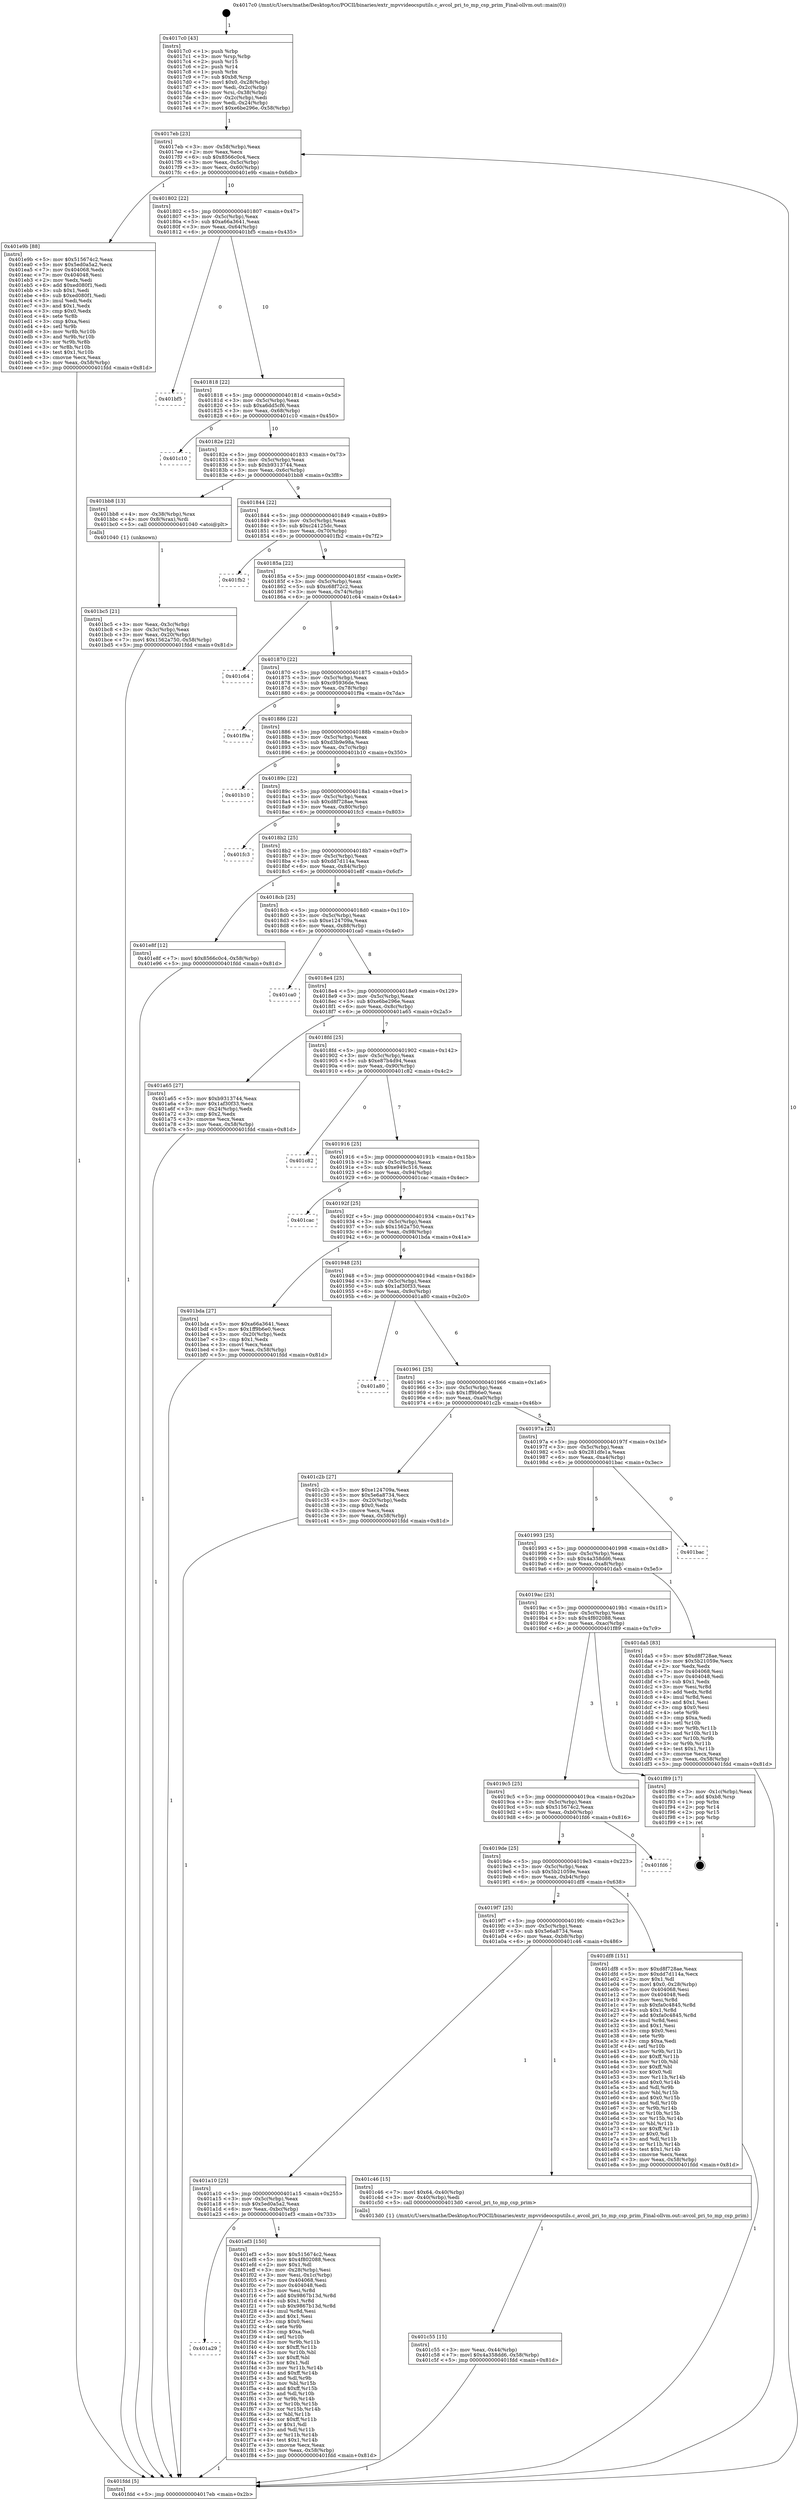 digraph "0x4017c0" {
  label = "0x4017c0 (/mnt/c/Users/mathe/Desktop/tcc/POCII/binaries/extr_mpvvideocsputils.c_avcol_pri_to_mp_csp_prim_Final-ollvm.out::main(0))"
  labelloc = "t"
  node[shape=record]

  Entry [label="",width=0.3,height=0.3,shape=circle,fillcolor=black,style=filled]
  "0x4017eb" [label="{
     0x4017eb [23]\l
     | [instrs]\l
     &nbsp;&nbsp;0x4017eb \<+3\>: mov -0x58(%rbp),%eax\l
     &nbsp;&nbsp;0x4017ee \<+2\>: mov %eax,%ecx\l
     &nbsp;&nbsp;0x4017f0 \<+6\>: sub $0x8566c0c4,%ecx\l
     &nbsp;&nbsp;0x4017f6 \<+3\>: mov %eax,-0x5c(%rbp)\l
     &nbsp;&nbsp;0x4017f9 \<+3\>: mov %ecx,-0x60(%rbp)\l
     &nbsp;&nbsp;0x4017fc \<+6\>: je 0000000000401e9b \<main+0x6db\>\l
  }"]
  "0x401e9b" [label="{
     0x401e9b [88]\l
     | [instrs]\l
     &nbsp;&nbsp;0x401e9b \<+5\>: mov $0x515674c2,%eax\l
     &nbsp;&nbsp;0x401ea0 \<+5\>: mov $0x5ed0a5a2,%ecx\l
     &nbsp;&nbsp;0x401ea5 \<+7\>: mov 0x404068,%edx\l
     &nbsp;&nbsp;0x401eac \<+7\>: mov 0x404048,%esi\l
     &nbsp;&nbsp;0x401eb3 \<+2\>: mov %edx,%edi\l
     &nbsp;&nbsp;0x401eb5 \<+6\>: add $0xed080f1,%edi\l
     &nbsp;&nbsp;0x401ebb \<+3\>: sub $0x1,%edi\l
     &nbsp;&nbsp;0x401ebe \<+6\>: sub $0xed080f1,%edi\l
     &nbsp;&nbsp;0x401ec4 \<+3\>: imul %edi,%edx\l
     &nbsp;&nbsp;0x401ec7 \<+3\>: and $0x1,%edx\l
     &nbsp;&nbsp;0x401eca \<+3\>: cmp $0x0,%edx\l
     &nbsp;&nbsp;0x401ecd \<+4\>: sete %r8b\l
     &nbsp;&nbsp;0x401ed1 \<+3\>: cmp $0xa,%esi\l
     &nbsp;&nbsp;0x401ed4 \<+4\>: setl %r9b\l
     &nbsp;&nbsp;0x401ed8 \<+3\>: mov %r8b,%r10b\l
     &nbsp;&nbsp;0x401edb \<+3\>: and %r9b,%r10b\l
     &nbsp;&nbsp;0x401ede \<+3\>: xor %r9b,%r8b\l
     &nbsp;&nbsp;0x401ee1 \<+3\>: or %r8b,%r10b\l
     &nbsp;&nbsp;0x401ee4 \<+4\>: test $0x1,%r10b\l
     &nbsp;&nbsp;0x401ee8 \<+3\>: cmovne %ecx,%eax\l
     &nbsp;&nbsp;0x401eeb \<+3\>: mov %eax,-0x58(%rbp)\l
     &nbsp;&nbsp;0x401eee \<+5\>: jmp 0000000000401fdd \<main+0x81d\>\l
  }"]
  "0x401802" [label="{
     0x401802 [22]\l
     | [instrs]\l
     &nbsp;&nbsp;0x401802 \<+5\>: jmp 0000000000401807 \<main+0x47\>\l
     &nbsp;&nbsp;0x401807 \<+3\>: mov -0x5c(%rbp),%eax\l
     &nbsp;&nbsp;0x40180a \<+5\>: sub $0xa66a3641,%eax\l
     &nbsp;&nbsp;0x40180f \<+3\>: mov %eax,-0x64(%rbp)\l
     &nbsp;&nbsp;0x401812 \<+6\>: je 0000000000401bf5 \<main+0x435\>\l
  }"]
  Exit [label="",width=0.3,height=0.3,shape=circle,fillcolor=black,style=filled,peripheries=2]
  "0x401bf5" [label="{
     0x401bf5\l
  }", style=dashed]
  "0x401818" [label="{
     0x401818 [22]\l
     | [instrs]\l
     &nbsp;&nbsp;0x401818 \<+5\>: jmp 000000000040181d \<main+0x5d\>\l
     &nbsp;&nbsp;0x40181d \<+3\>: mov -0x5c(%rbp),%eax\l
     &nbsp;&nbsp;0x401820 \<+5\>: sub $0xa6dd5cf6,%eax\l
     &nbsp;&nbsp;0x401825 \<+3\>: mov %eax,-0x68(%rbp)\l
     &nbsp;&nbsp;0x401828 \<+6\>: je 0000000000401c10 \<main+0x450\>\l
  }"]
  "0x401a29" [label="{
     0x401a29\l
  }", style=dashed]
  "0x401c10" [label="{
     0x401c10\l
  }", style=dashed]
  "0x40182e" [label="{
     0x40182e [22]\l
     | [instrs]\l
     &nbsp;&nbsp;0x40182e \<+5\>: jmp 0000000000401833 \<main+0x73\>\l
     &nbsp;&nbsp;0x401833 \<+3\>: mov -0x5c(%rbp),%eax\l
     &nbsp;&nbsp;0x401836 \<+5\>: sub $0xb9313744,%eax\l
     &nbsp;&nbsp;0x40183b \<+3\>: mov %eax,-0x6c(%rbp)\l
     &nbsp;&nbsp;0x40183e \<+6\>: je 0000000000401bb8 \<main+0x3f8\>\l
  }"]
  "0x401ef3" [label="{
     0x401ef3 [150]\l
     | [instrs]\l
     &nbsp;&nbsp;0x401ef3 \<+5\>: mov $0x515674c2,%eax\l
     &nbsp;&nbsp;0x401ef8 \<+5\>: mov $0x4f802088,%ecx\l
     &nbsp;&nbsp;0x401efd \<+2\>: mov $0x1,%dl\l
     &nbsp;&nbsp;0x401eff \<+3\>: mov -0x28(%rbp),%esi\l
     &nbsp;&nbsp;0x401f02 \<+3\>: mov %esi,-0x1c(%rbp)\l
     &nbsp;&nbsp;0x401f05 \<+7\>: mov 0x404068,%esi\l
     &nbsp;&nbsp;0x401f0c \<+7\>: mov 0x404048,%edi\l
     &nbsp;&nbsp;0x401f13 \<+3\>: mov %esi,%r8d\l
     &nbsp;&nbsp;0x401f16 \<+7\>: add $0x9867b13d,%r8d\l
     &nbsp;&nbsp;0x401f1d \<+4\>: sub $0x1,%r8d\l
     &nbsp;&nbsp;0x401f21 \<+7\>: sub $0x9867b13d,%r8d\l
     &nbsp;&nbsp;0x401f28 \<+4\>: imul %r8d,%esi\l
     &nbsp;&nbsp;0x401f2c \<+3\>: and $0x1,%esi\l
     &nbsp;&nbsp;0x401f2f \<+3\>: cmp $0x0,%esi\l
     &nbsp;&nbsp;0x401f32 \<+4\>: sete %r9b\l
     &nbsp;&nbsp;0x401f36 \<+3\>: cmp $0xa,%edi\l
     &nbsp;&nbsp;0x401f39 \<+4\>: setl %r10b\l
     &nbsp;&nbsp;0x401f3d \<+3\>: mov %r9b,%r11b\l
     &nbsp;&nbsp;0x401f40 \<+4\>: xor $0xff,%r11b\l
     &nbsp;&nbsp;0x401f44 \<+3\>: mov %r10b,%bl\l
     &nbsp;&nbsp;0x401f47 \<+3\>: xor $0xff,%bl\l
     &nbsp;&nbsp;0x401f4a \<+3\>: xor $0x1,%dl\l
     &nbsp;&nbsp;0x401f4d \<+3\>: mov %r11b,%r14b\l
     &nbsp;&nbsp;0x401f50 \<+4\>: and $0xff,%r14b\l
     &nbsp;&nbsp;0x401f54 \<+3\>: and %dl,%r9b\l
     &nbsp;&nbsp;0x401f57 \<+3\>: mov %bl,%r15b\l
     &nbsp;&nbsp;0x401f5a \<+4\>: and $0xff,%r15b\l
     &nbsp;&nbsp;0x401f5e \<+3\>: and %dl,%r10b\l
     &nbsp;&nbsp;0x401f61 \<+3\>: or %r9b,%r14b\l
     &nbsp;&nbsp;0x401f64 \<+3\>: or %r10b,%r15b\l
     &nbsp;&nbsp;0x401f67 \<+3\>: xor %r15b,%r14b\l
     &nbsp;&nbsp;0x401f6a \<+3\>: or %bl,%r11b\l
     &nbsp;&nbsp;0x401f6d \<+4\>: xor $0xff,%r11b\l
     &nbsp;&nbsp;0x401f71 \<+3\>: or $0x1,%dl\l
     &nbsp;&nbsp;0x401f74 \<+3\>: and %dl,%r11b\l
     &nbsp;&nbsp;0x401f77 \<+3\>: or %r11b,%r14b\l
     &nbsp;&nbsp;0x401f7a \<+4\>: test $0x1,%r14b\l
     &nbsp;&nbsp;0x401f7e \<+3\>: cmovne %ecx,%eax\l
     &nbsp;&nbsp;0x401f81 \<+3\>: mov %eax,-0x58(%rbp)\l
     &nbsp;&nbsp;0x401f84 \<+5\>: jmp 0000000000401fdd \<main+0x81d\>\l
  }"]
  "0x401bb8" [label="{
     0x401bb8 [13]\l
     | [instrs]\l
     &nbsp;&nbsp;0x401bb8 \<+4\>: mov -0x38(%rbp),%rax\l
     &nbsp;&nbsp;0x401bbc \<+4\>: mov 0x8(%rax),%rdi\l
     &nbsp;&nbsp;0x401bc0 \<+5\>: call 0000000000401040 \<atoi@plt\>\l
     | [calls]\l
     &nbsp;&nbsp;0x401040 \{1\} (unknown)\l
  }"]
  "0x401844" [label="{
     0x401844 [22]\l
     | [instrs]\l
     &nbsp;&nbsp;0x401844 \<+5\>: jmp 0000000000401849 \<main+0x89\>\l
     &nbsp;&nbsp;0x401849 \<+3\>: mov -0x5c(%rbp),%eax\l
     &nbsp;&nbsp;0x40184c \<+5\>: sub $0xc24125dc,%eax\l
     &nbsp;&nbsp;0x401851 \<+3\>: mov %eax,-0x70(%rbp)\l
     &nbsp;&nbsp;0x401854 \<+6\>: je 0000000000401fb2 \<main+0x7f2\>\l
  }"]
  "0x401c55" [label="{
     0x401c55 [15]\l
     | [instrs]\l
     &nbsp;&nbsp;0x401c55 \<+3\>: mov %eax,-0x44(%rbp)\l
     &nbsp;&nbsp;0x401c58 \<+7\>: movl $0x4a358dd6,-0x58(%rbp)\l
     &nbsp;&nbsp;0x401c5f \<+5\>: jmp 0000000000401fdd \<main+0x81d\>\l
  }"]
  "0x401fb2" [label="{
     0x401fb2\l
  }", style=dashed]
  "0x40185a" [label="{
     0x40185a [22]\l
     | [instrs]\l
     &nbsp;&nbsp;0x40185a \<+5\>: jmp 000000000040185f \<main+0x9f\>\l
     &nbsp;&nbsp;0x40185f \<+3\>: mov -0x5c(%rbp),%eax\l
     &nbsp;&nbsp;0x401862 \<+5\>: sub $0xc68f72c2,%eax\l
     &nbsp;&nbsp;0x401867 \<+3\>: mov %eax,-0x74(%rbp)\l
     &nbsp;&nbsp;0x40186a \<+6\>: je 0000000000401c64 \<main+0x4a4\>\l
  }"]
  "0x401a10" [label="{
     0x401a10 [25]\l
     | [instrs]\l
     &nbsp;&nbsp;0x401a10 \<+5\>: jmp 0000000000401a15 \<main+0x255\>\l
     &nbsp;&nbsp;0x401a15 \<+3\>: mov -0x5c(%rbp),%eax\l
     &nbsp;&nbsp;0x401a18 \<+5\>: sub $0x5ed0a5a2,%eax\l
     &nbsp;&nbsp;0x401a1d \<+6\>: mov %eax,-0xbc(%rbp)\l
     &nbsp;&nbsp;0x401a23 \<+6\>: je 0000000000401ef3 \<main+0x733\>\l
  }"]
  "0x401c64" [label="{
     0x401c64\l
  }", style=dashed]
  "0x401870" [label="{
     0x401870 [22]\l
     | [instrs]\l
     &nbsp;&nbsp;0x401870 \<+5\>: jmp 0000000000401875 \<main+0xb5\>\l
     &nbsp;&nbsp;0x401875 \<+3\>: mov -0x5c(%rbp),%eax\l
     &nbsp;&nbsp;0x401878 \<+5\>: sub $0xc95936de,%eax\l
     &nbsp;&nbsp;0x40187d \<+3\>: mov %eax,-0x78(%rbp)\l
     &nbsp;&nbsp;0x401880 \<+6\>: je 0000000000401f9a \<main+0x7da\>\l
  }"]
  "0x401c46" [label="{
     0x401c46 [15]\l
     | [instrs]\l
     &nbsp;&nbsp;0x401c46 \<+7\>: movl $0x64,-0x40(%rbp)\l
     &nbsp;&nbsp;0x401c4d \<+3\>: mov -0x40(%rbp),%edi\l
     &nbsp;&nbsp;0x401c50 \<+5\>: call 00000000004013d0 \<avcol_pri_to_mp_csp_prim\>\l
     | [calls]\l
     &nbsp;&nbsp;0x4013d0 \{1\} (/mnt/c/Users/mathe/Desktop/tcc/POCII/binaries/extr_mpvvideocsputils.c_avcol_pri_to_mp_csp_prim_Final-ollvm.out::avcol_pri_to_mp_csp_prim)\l
  }"]
  "0x401f9a" [label="{
     0x401f9a\l
  }", style=dashed]
  "0x401886" [label="{
     0x401886 [22]\l
     | [instrs]\l
     &nbsp;&nbsp;0x401886 \<+5\>: jmp 000000000040188b \<main+0xcb\>\l
     &nbsp;&nbsp;0x40188b \<+3\>: mov -0x5c(%rbp),%eax\l
     &nbsp;&nbsp;0x40188e \<+5\>: sub $0xd3b9e98a,%eax\l
     &nbsp;&nbsp;0x401893 \<+3\>: mov %eax,-0x7c(%rbp)\l
     &nbsp;&nbsp;0x401896 \<+6\>: je 0000000000401b10 \<main+0x350\>\l
  }"]
  "0x4019f7" [label="{
     0x4019f7 [25]\l
     | [instrs]\l
     &nbsp;&nbsp;0x4019f7 \<+5\>: jmp 00000000004019fc \<main+0x23c\>\l
     &nbsp;&nbsp;0x4019fc \<+3\>: mov -0x5c(%rbp),%eax\l
     &nbsp;&nbsp;0x4019ff \<+5\>: sub $0x5e6a8734,%eax\l
     &nbsp;&nbsp;0x401a04 \<+6\>: mov %eax,-0xb8(%rbp)\l
     &nbsp;&nbsp;0x401a0a \<+6\>: je 0000000000401c46 \<main+0x486\>\l
  }"]
  "0x401b10" [label="{
     0x401b10\l
  }", style=dashed]
  "0x40189c" [label="{
     0x40189c [22]\l
     | [instrs]\l
     &nbsp;&nbsp;0x40189c \<+5\>: jmp 00000000004018a1 \<main+0xe1\>\l
     &nbsp;&nbsp;0x4018a1 \<+3\>: mov -0x5c(%rbp),%eax\l
     &nbsp;&nbsp;0x4018a4 \<+5\>: sub $0xd8f728ae,%eax\l
     &nbsp;&nbsp;0x4018a9 \<+3\>: mov %eax,-0x80(%rbp)\l
     &nbsp;&nbsp;0x4018ac \<+6\>: je 0000000000401fc3 \<main+0x803\>\l
  }"]
  "0x401df8" [label="{
     0x401df8 [151]\l
     | [instrs]\l
     &nbsp;&nbsp;0x401df8 \<+5\>: mov $0xd8f728ae,%eax\l
     &nbsp;&nbsp;0x401dfd \<+5\>: mov $0xdd7d114a,%ecx\l
     &nbsp;&nbsp;0x401e02 \<+2\>: mov $0x1,%dl\l
     &nbsp;&nbsp;0x401e04 \<+7\>: movl $0x0,-0x28(%rbp)\l
     &nbsp;&nbsp;0x401e0b \<+7\>: mov 0x404068,%esi\l
     &nbsp;&nbsp;0x401e12 \<+7\>: mov 0x404048,%edi\l
     &nbsp;&nbsp;0x401e19 \<+3\>: mov %esi,%r8d\l
     &nbsp;&nbsp;0x401e1c \<+7\>: sub $0xfa0c4845,%r8d\l
     &nbsp;&nbsp;0x401e23 \<+4\>: sub $0x1,%r8d\l
     &nbsp;&nbsp;0x401e27 \<+7\>: add $0xfa0c4845,%r8d\l
     &nbsp;&nbsp;0x401e2e \<+4\>: imul %r8d,%esi\l
     &nbsp;&nbsp;0x401e32 \<+3\>: and $0x1,%esi\l
     &nbsp;&nbsp;0x401e35 \<+3\>: cmp $0x0,%esi\l
     &nbsp;&nbsp;0x401e38 \<+4\>: sete %r9b\l
     &nbsp;&nbsp;0x401e3c \<+3\>: cmp $0xa,%edi\l
     &nbsp;&nbsp;0x401e3f \<+4\>: setl %r10b\l
     &nbsp;&nbsp;0x401e43 \<+3\>: mov %r9b,%r11b\l
     &nbsp;&nbsp;0x401e46 \<+4\>: xor $0xff,%r11b\l
     &nbsp;&nbsp;0x401e4a \<+3\>: mov %r10b,%bl\l
     &nbsp;&nbsp;0x401e4d \<+3\>: xor $0xff,%bl\l
     &nbsp;&nbsp;0x401e50 \<+3\>: xor $0x0,%dl\l
     &nbsp;&nbsp;0x401e53 \<+3\>: mov %r11b,%r14b\l
     &nbsp;&nbsp;0x401e56 \<+4\>: and $0x0,%r14b\l
     &nbsp;&nbsp;0x401e5a \<+3\>: and %dl,%r9b\l
     &nbsp;&nbsp;0x401e5d \<+3\>: mov %bl,%r15b\l
     &nbsp;&nbsp;0x401e60 \<+4\>: and $0x0,%r15b\l
     &nbsp;&nbsp;0x401e64 \<+3\>: and %dl,%r10b\l
     &nbsp;&nbsp;0x401e67 \<+3\>: or %r9b,%r14b\l
     &nbsp;&nbsp;0x401e6a \<+3\>: or %r10b,%r15b\l
     &nbsp;&nbsp;0x401e6d \<+3\>: xor %r15b,%r14b\l
     &nbsp;&nbsp;0x401e70 \<+3\>: or %bl,%r11b\l
     &nbsp;&nbsp;0x401e73 \<+4\>: xor $0xff,%r11b\l
     &nbsp;&nbsp;0x401e77 \<+3\>: or $0x0,%dl\l
     &nbsp;&nbsp;0x401e7a \<+3\>: and %dl,%r11b\l
     &nbsp;&nbsp;0x401e7d \<+3\>: or %r11b,%r14b\l
     &nbsp;&nbsp;0x401e80 \<+4\>: test $0x1,%r14b\l
     &nbsp;&nbsp;0x401e84 \<+3\>: cmovne %ecx,%eax\l
     &nbsp;&nbsp;0x401e87 \<+3\>: mov %eax,-0x58(%rbp)\l
     &nbsp;&nbsp;0x401e8a \<+5\>: jmp 0000000000401fdd \<main+0x81d\>\l
  }"]
  "0x401fc3" [label="{
     0x401fc3\l
  }", style=dashed]
  "0x4018b2" [label="{
     0x4018b2 [25]\l
     | [instrs]\l
     &nbsp;&nbsp;0x4018b2 \<+5\>: jmp 00000000004018b7 \<main+0xf7\>\l
     &nbsp;&nbsp;0x4018b7 \<+3\>: mov -0x5c(%rbp),%eax\l
     &nbsp;&nbsp;0x4018ba \<+5\>: sub $0xdd7d114a,%eax\l
     &nbsp;&nbsp;0x4018bf \<+6\>: mov %eax,-0x84(%rbp)\l
     &nbsp;&nbsp;0x4018c5 \<+6\>: je 0000000000401e8f \<main+0x6cf\>\l
  }"]
  "0x4019de" [label="{
     0x4019de [25]\l
     | [instrs]\l
     &nbsp;&nbsp;0x4019de \<+5\>: jmp 00000000004019e3 \<main+0x223\>\l
     &nbsp;&nbsp;0x4019e3 \<+3\>: mov -0x5c(%rbp),%eax\l
     &nbsp;&nbsp;0x4019e6 \<+5\>: sub $0x5b21059e,%eax\l
     &nbsp;&nbsp;0x4019eb \<+6\>: mov %eax,-0xb4(%rbp)\l
     &nbsp;&nbsp;0x4019f1 \<+6\>: je 0000000000401df8 \<main+0x638\>\l
  }"]
  "0x401e8f" [label="{
     0x401e8f [12]\l
     | [instrs]\l
     &nbsp;&nbsp;0x401e8f \<+7\>: movl $0x8566c0c4,-0x58(%rbp)\l
     &nbsp;&nbsp;0x401e96 \<+5\>: jmp 0000000000401fdd \<main+0x81d\>\l
  }"]
  "0x4018cb" [label="{
     0x4018cb [25]\l
     | [instrs]\l
     &nbsp;&nbsp;0x4018cb \<+5\>: jmp 00000000004018d0 \<main+0x110\>\l
     &nbsp;&nbsp;0x4018d0 \<+3\>: mov -0x5c(%rbp),%eax\l
     &nbsp;&nbsp;0x4018d3 \<+5\>: sub $0xe124709a,%eax\l
     &nbsp;&nbsp;0x4018d8 \<+6\>: mov %eax,-0x88(%rbp)\l
     &nbsp;&nbsp;0x4018de \<+6\>: je 0000000000401ca0 \<main+0x4e0\>\l
  }"]
  "0x401fd6" [label="{
     0x401fd6\l
  }", style=dashed]
  "0x401ca0" [label="{
     0x401ca0\l
  }", style=dashed]
  "0x4018e4" [label="{
     0x4018e4 [25]\l
     | [instrs]\l
     &nbsp;&nbsp;0x4018e4 \<+5\>: jmp 00000000004018e9 \<main+0x129\>\l
     &nbsp;&nbsp;0x4018e9 \<+3\>: mov -0x5c(%rbp),%eax\l
     &nbsp;&nbsp;0x4018ec \<+5\>: sub $0xe6be296e,%eax\l
     &nbsp;&nbsp;0x4018f1 \<+6\>: mov %eax,-0x8c(%rbp)\l
     &nbsp;&nbsp;0x4018f7 \<+6\>: je 0000000000401a65 \<main+0x2a5\>\l
  }"]
  "0x4019c5" [label="{
     0x4019c5 [25]\l
     | [instrs]\l
     &nbsp;&nbsp;0x4019c5 \<+5\>: jmp 00000000004019ca \<main+0x20a\>\l
     &nbsp;&nbsp;0x4019ca \<+3\>: mov -0x5c(%rbp),%eax\l
     &nbsp;&nbsp;0x4019cd \<+5\>: sub $0x515674c2,%eax\l
     &nbsp;&nbsp;0x4019d2 \<+6\>: mov %eax,-0xb0(%rbp)\l
     &nbsp;&nbsp;0x4019d8 \<+6\>: je 0000000000401fd6 \<main+0x816\>\l
  }"]
  "0x401a65" [label="{
     0x401a65 [27]\l
     | [instrs]\l
     &nbsp;&nbsp;0x401a65 \<+5\>: mov $0xb9313744,%eax\l
     &nbsp;&nbsp;0x401a6a \<+5\>: mov $0x1af30f33,%ecx\l
     &nbsp;&nbsp;0x401a6f \<+3\>: mov -0x24(%rbp),%edx\l
     &nbsp;&nbsp;0x401a72 \<+3\>: cmp $0x2,%edx\l
     &nbsp;&nbsp;0x401a75 \<+3\>: cmovne %ecx,%eax\l
     &nbsp;&nbsp;0x401a78 \<+3\>: mov %eax,-0x58(%rbp)\l
     &nbsp;&nbsp;0x401a7b \<+5\>: jmp 0000000000401fdd \<main+0x81d\>\l
  }"]
  "0x4018fd" [label="{
     0x4018fd [25]\l
     | [instrs]\l
     &nbsp;&nbsp;0x4018fd \<+5\>: jmp 0000000000401902 \<main+0x142\>\l
     &nbsp;&nbsp;0x401902 \<+3\>: mov -0x5c(%rbp),%eax\l
     &nbsp;&nbsp;0x401905 \<+5\>: sub $0xe87b4d94,%eax\l
     &nbsp;&nbsp;0x40190a \<+6\>: mov %eax,-0x90(%rbp)\l
     &nbsp;&nbsp;0x401910 \<+6\>: je 0000000000401c82 \<main+0x4c2\>\l
  }"]
  "0x401fdd" [label="{
     0x401fdd [5]\l
     | [instrs]\l
     &nbsp;&nbsp;0x401fdd \<+5\>: jmp 00000000004017eb \<main+0x2b\>\l
  }"]
  "0x4017c0" [label="{
     0x4017c0 [43]\l
     | [instrs]\l
     &nbsp;&nbsp;0x4017c0 \<+1\>: push %rbp\l
     &nbsp;&nbsp;0x4017c1 \<+3\>: mov %rsp,%rbp\l
     &nbsp;&nbsp;0x4017c4 \<+2\>: push %r15\l
     &nbsp;&nbsp;0x4017c6 \<+2\>: push %r14\l
     &nbsp;&nbsp;0x4017c8 \<+1\>: push %rbx\l
     &nbsp;&nbsp;0x4017c9 \<+7\>: sub $0xb8,%rsp\l
     &nbsp;&nbsp;0x4017d0 \<+7\>: movl $0x0,-0x28(%rbp)\l
     &nbsp;&nbsp;0x4017d7 \<+3\>: mov %edi,-0x2c(%rbp)\l
     &nbsp;&nbsp;0x4017da \<+4\>: mov %rsi,-0x38(%rbp)\l
     &nbsp;&nbsp;0x4017de \<+3\>: mov -0x2c(%rbp),%edi\l
     &nbsp;&nbsp;0x4017e1 \<+3\>: mov %edi,-0x24(%rbp)\l
     &nbsp;&nbsp;0x4017e4 \<+7\>: movl $0xe6be296e,-0x58(%rbp)\l
  }"]
  "0x401bc5" [label="{
     0x401bc5 [21]\l
     | [instrs]\l
     &nbsp;&nbsp;0x401bc5 \<+3\>: mov %eax,-0x3c(%rbp)\l
     &nbsp;&nbsp;0x401bc8 \<+3\>: mov -0x3c(%rbp),%eax\l
     &nbsp;&nbsp;0x401bcb \<+3\>: mov %eax,-0x20(%rbp)\l
     &nbsp;&nbsp;0x401bce \<+7\>: movl $0x1562a750,-0x58(%rbp)\l
     &nbsp;&nbsp;0x401bd5 \<+5\>: jmp 0000000000401fdd \<main+0x81d\>\l
  }"]
  "0x401f89" [label="{
     0x401f89 [17]\l
     | [instrs]\l
     &nbsp;&nbsp;0x401f89 \<+3\>: mov -0x1c(%rbp),%eax\l
     &nbsp;&nbsp;0x401f8c \<+7\>: add $0xb8,%rsp\l
     &nbsp;&nbsp;0x401f93 \<+1\>: pop %rbx\l
     &nbsp;&nbsp;0x401f94 \<+2\>: pop %r14\l
     &nbsp;&nbsp;0x401f96 \<+2\>: pop %r15\l
     &nbsp;&nbsp;0x401f98 \<+1\>: pop %rbp\l
     &nbsp;&nbsp;0x401f99 \<+1\>: ret\l
  }"]
  "0x401c82" [label="{
     0x401c82\l
  }", style=dashed]
  "0x401916" [label="{
     0x401916 [25]\l
     | [instrs]\l
     &nbsp;&nbsp;0x401916 \<+5\>: jmp 000000000040191b \<main+0x15b\>\l
     &nbsp;&nbsp;0x40191b \<+3\>: mov -0x5c(%rbp),%eax\l
     &nbsp;&nbsp;0x40191e \<+5\>: sub $0xe949c516,%eax\l
     &nbsp;&nbsp;0x401923 \<+6\>: mov %eax,-0x94(%rbp)\l
     &nbsp;&nbsp;0x401929 \<+6\>: je 0000000000401cac \<main+0x4ec\>\l
  }"]
  "0x4019ac" [label="{
     0x4019ac [25]\l
     | [instrs]\l
     &nbsp;&nbsp;0x4019ac \<+5\>: jmp 00000000004019b1 \<main+0x1f1\>\l
     &nbsp;&nbsp;0x4019b1 \<+3\>: mov -0x5c(%rbp),%eax\l
     &nbsp;&nbsp;0x4019b4 \<+5\>: sub $0x4f802088,%eax\l
     &nbsp;&nbsp;0x4019b9 \<+6\>: mov %eax,-0xac(%rbp)\l
     &nbsp;&nbsp;0x4019bf \<+6\>: je 0000000000401f89 \<main+0x7c9\>\l
  }"]
  "0x401cac" [label="{
     0x401cac\l
  }", style=dashed]
  "0x40192f" [label="{
     0x40192f [25]\l
     | [instrs]\l
     &nbsp;&nbsp;0x40192f \<+5\>: jmp 0000000000401934 \<main+0x174\>\l
     &nbsp;&nbsp;0x401934 \<+3\>: mov -0x5c(%rbp),%eax\l
     &nbsp;&nbsp;0x401937 \<+5\>: sub $0x1562a750,%eax\l
     &nbsp;&nbsp;0x40193c \<+6\>: mov %eax,-0x98(%rbp)\l
     &nbsp;&nbsp;0x401942 \<+6\>: je 0000000000401bda \<main+0x41a\>\l
  }"]
  "0x401da5" [label="{
     0x401da5 [83]\l
     | [instrs]\l
     &nbsp;&nbsp;0x401da5 \<+5\>: mov $0xd8f728ae,%eax\l
     &nbsp;&nbsp;0x401daa \<+5\>: mov $0x5b21059e,%ecx\l
     &nbsp;&nbsp;0x401daf \<+2\>: xor %edx,%edx\l
     &nbsp;&nbsp;0x401db1 \<+7\>: mov 0x404068,%esi\l
     &nbsp;&nbsp;0x401db8 \<+7\>: mov 0x404048,%edi\l
     &nbsp;&nbsp;0x401dbf \<+3\>: sub $0x1,%edx\l
     &nbsp;&nbsp;0x401dc2 \<+3\>: mov %esi,%r8d\l
     &nbsp;&nbsp;0x401dc5 \<+3\>: add %edx,%r8d\l
     &nbsp;&nbsp;0x401dc8 \<+4\>: imul %r8d,%esi\l
     &nbsp;&nbsp;0x401dcc \<+3\>: and $0x1,%esi\l
     &nbsp;&nbsp;0x401dcf \<+3\>: cmp $0x0,%esi\l
     &nbsp;&nbsp;0x401dd2 \<+4\>: sete %r9b\l
     &nbsp;&nbsp;0x401dd6 \<+3\>: cmp $0xa,%edi\l
     &nbsp;&nbsp;0x401dd9 \<+4\>: setl %r10b\l
     &nbsp;&nbsp;0x401ddd \<+3\>: mov %r9b,%r11b\l
     &nbsp;&nbsp;0x401de0 \<+3\>: and %r10b,%r11b\l
     &nbsp;&nbsp;0x401de3 \<+3\>: xor %r10b,%r9b\l
     &nbsp;&nbsp;0x401de6 \<+3\>: or %r9b,%r11b\l
     &nbsp;&nbsp;0x401de9 \<+4\>: test $0x1,%r11b\l
     &nbsp;&nbsp;0x401ded \<+3\>: cmovne %ecx,%eax\l
     &nbsp;&nbsp;0x401df0 \<+3\>: mov %eax,-0x58(%rbp)\l
     &nbsp;&nbsp;0x401df3 \<+5\>: jmp 0000000000401fdd \<main+0x81d\>\l
  }"]
  "0x401bda" [label="{
     0x401bda [27]\l
     | [instrs]\l
     &nbsp;&nbsp;0x401bda \<+5\>: mov $0xa66a3641,%eax\l
     &nbsp;&nbsp;0x401bdf \<+5\>: mov $0x1ff9b6e0,%ecx\l
     &nbsp;&nbsp;0x401be4 \<+3\>: mov -0x20(%rbp),%edx\l
     &nbsp;&nbsp;0x401be7 \<+3\>: cmp $0x1,%edx\l
     &nbsp;&nbsp;0x401bea \<+3\>: cmovl %ecx,%eax\l
     &nbsp;&nbsp;0x401bed \<+3\>: mov %eax,-0x58(%rbp)\l
     &nbsp;&nbsp;0x401bf0 \<+5\>: jmp 0000000000401fdd \<main+0x81d\>\l
  }"]
  "0x401948" [label="{
     0x401948 [25]\l
     | [instrs]\l
     &nbsp;&nbsp;0x401948 \<+5\>: jmp 000000000040194d \<main+0x18d\>\l
     &nbsp;&nbsp;0x40194d \<+3\>: mov -0x5c(%rbp),%eax\l
     &nbsp;&nbsp;0x401950 \<+5\>: sub $0x1af30f33,%eax\l
     &nbsp;&nbsp;0x401955 \<+6\>: mov %eax,-0x9c(%rbp)\l
     &nbsp;&nbsp;0x40195b \<+6\>: je 0000000000401a80 \<main+0x2c0\>\l
  }"]
  "0x401993" [label="{
     0x401993 [25]\l
     | [instrs]\l
     &nbsp;&nbsp;0x401993 \<+5\>: jmp 0000000000401998 \<main+0x1d8\>\l
     &nbsp;&nbsp;0x401998 \<+3\>: mov -0x5c(%rbp),%eax\l
     &nbsp;&nbsp;0x40199b \<+5\>: sub $0x4a358dd6,%eax\l
     &nbsp;&nbsp;0x4019a0 \<+6\>: mov %eax,-0xa8(%rbp)\l
     &nbsp;&nbsp;0x4019a6 \<+6\>: je 0000000000401da5 \<main+0x5e5\>\l
  }"]
  "0x401a80" [label="{
     0x401a80\l
  }", style=dashed]
  "0x401961" [label="{
     0x401961 [25]\l
     | [instrs]\l
     &nbsp;&nbsp;0x401961 \<+5\>: jmp 0000000000401966 \<main+0x1a6\>\l
     &nbsp;&nbsp;0x401966 \<+3\>: mov -0x5c(%rbp),%eax\l
     &nbsp;&nbsp;0x401969 \<+5\>: sub $0x1ff9b6e0,%eax\l
     &nbsp;&nbsp;0x40196e \<+6\>: mov %eax,-0xa0(%rbp)\l
     &nbsp;&nbsp;0x401974 \<+6\>: je 0000000000401c2b \<main+0x46b\>\l
  }"]
  "0x401bac" [label="{
     0x401bac\l
  }", style=dashed]
  "0x401c2b" [label="{
     0x401c2b [27]\l
     | [instrs]\l
     &nbsp;&nbsp;0x401c2b \<+5\>: mov $0xe124709a,%eax\l
     &nbsp;&nbsp;0x401c30 \<+5\>: mov $0x5e6a8734,%ecx\l
     &nbsp;&nbsp;0x401c35 \<+3\>: mov -0x20(%rbp),%edx\l
     &nbsp;&nbsp;0x401c38 \<+3\>: cmp $0x0,%edx\l
     &nbsp;&nbsp;0x401c3b \<+3\>: cmove %ecx,%eax\l
     &nbsp;&nbsp;0x401c3e \<+3\>: mov %eax,-0x58(%rbp)\l
     &nbsp;&nbsp;0x401c41 \<+5\>: jmp 0000000000401fdd \<main+0x81d\>\l
  }"]
  "0x40197a" [label="{
     0x40197a [25]\l
     | [instrs]\l
     &nbsp;&nbsp;0x40197a \<+5\>: jmp 000000000040197f \<main+0x1bf\>\l
     &nbsp;&nbsp;0x40197f \<+3\>: mov -0x5c(%rbp),%eax\l
     &nbsp;&nbsp;0x401982 \<+5\>: sub $0x281dfe1a,%eax\l
     &nbsp;&nbsp;0x401987 \<+6\>: mov %eax,-0xa4(%rbp)\l
     &nbsp;&nbsp;0x40198d \<+6\>: je 0000000000401bac \<main+0x3ec\>\l
  }"]
  Entry -> "0x4017c0" [label=" 1"]
  "0x4017eb" -> "0x401e9b" [label=" 1"]
  "0x4017eb" -> "0x401802" [label=" 10"]
  "0x401f89" -> Exit [label=" 1"]
  "0x401802" -> "0x401bf5" [label=" 0"]
  "0x401802" -> "0x401818" [label=" 10"]
  "0x401ef3" -> "0x401fdd" [label=" 1"]
  "0x401818" -> "0x401c10" [label=" 0"]
  "0x401818" -> "0x40182e" [label=" 10"]
  "0x401a10" -> "0x401a29" [label=" 0"]
  "0x40182e" -> "0x401bb8" [label=" 1"]
  "0x40182e" -> "0x401844" [label=" 9"]
  "0x401a10" -> "0x401ef3" [label=" 1"]
  "0x401844" -> "0x401fb2" [label=" 0"]
  "0x401844" -> "0x40185a" [label=" 9"]
  "0x401e9b" -> "0x401fdd" [label=" 1"]
  "0x40185a" -> "0x401c64" [label=" 0"]
  "0x40185a" -> "0x401870" [label=" 9"]
  "0x401e8f" -> "0x401fdd" [label=" 1"]
  "0x401870" -> "0x401f9a" [label=" 0"]
  "0x401870" -> "0x401886" [label=" 9"]
  "0x401df8" -> "0x401fdd" [label=" 1"]
  "0x401886" -> "0x401b10" [label=" 0"]
  "0x401886" -> "0x40189c" [label=" 9"]
  "0x401c55" -> "0x401fdd" [label=" 1"]
  "0x40189c" -> "0x401fc3" [label=" 0"]
  "0x40189c" -> "0x4018b2" [label=" 9"]
  "0x401c46" -> "0x401c55" [label=" 1"]
  "0x4018b2" -> "0x401e8f" [label=" 1"]
  "0x4018b2" -> "0x4018cb" [label=" 8"]
  "0x4019f7" -> "0x401c46" [label=" 1"]
  "0x4018cb" -> "0x401ca0" [label=" 0"]
  "0x4018cb" -> "0x4018e4" [label=" 8"]
  "0x401da5" -> "0x401fdd" [label=" 1"]
  "0x4018e4" -> "0x401a65" [label=" 1"]
  "0x4018e4" -> "0x4018fd" [label=" 7"]
  "0x401a65" -> "0x401fdd" [label=" 1"]
  "0x4017c0" -> "0x4017eb" [label=" 1"]
  "0x401fdd" -> "0x4017eb" [label=" 10"]
  "0x401bb8" -> "0x401bc5" [label=" 1"]
  "0x401bc5" -> "0x401fdd" [label=" 1"]
  "0x4019de" -> "0x401df8" [label=" 1"]
  "0x4018fd" -> "0x401c82" [label=" 0"]
  "0x4018fd" -> "0x401916" [label=" 7"]
  "0x4019f7" -> "0x401a10" [label=" 1"]
  "0x401916" -> "0x401cac" [label=" 0"]
  "0x401916" -> "0x40192f" [label=" 7"]
  "0x4019c5" -> "0x401fd6" [label=" 0"]
  "0x40192f" -> "0x401bda" [label=" 1"]
  "0x40192f" -> "0x401948" [label=" 6"]
  "0x401bda" -> "0x401fdd" [label=" 1"]
  "0x4019de" -> "0x4019f7" [label=" 2"]
  "0x401948" -> "0x401a80" [label=" 0"]
  "0x401948" -> "0x401961" [label=" 6"]
  "0x4019ac" -> "0x401f89" [label=" 1"]
  "0x401961" -> "0x401c2b" [label=" 1"]
  "0x401961" -> "0x40197a" [label=" 5"]
  "0x401c2b" -> "0x401fdd" [label=" 1"]
  "0x4019c5" -> "0x4019de" [label=" 3"]
  "0x40197a" -> "0x401bac" [label=" 0"]
  "0x40197a" -> "0x401993" [label=" 5"]
  "0x4019ac" -> "0x4019c5" [label=" 3"]
  "0x401993" -> "0x401da5" [label=" 1"]
  "0x401993" -> "0x4019ac" [label=" 4"]
}
